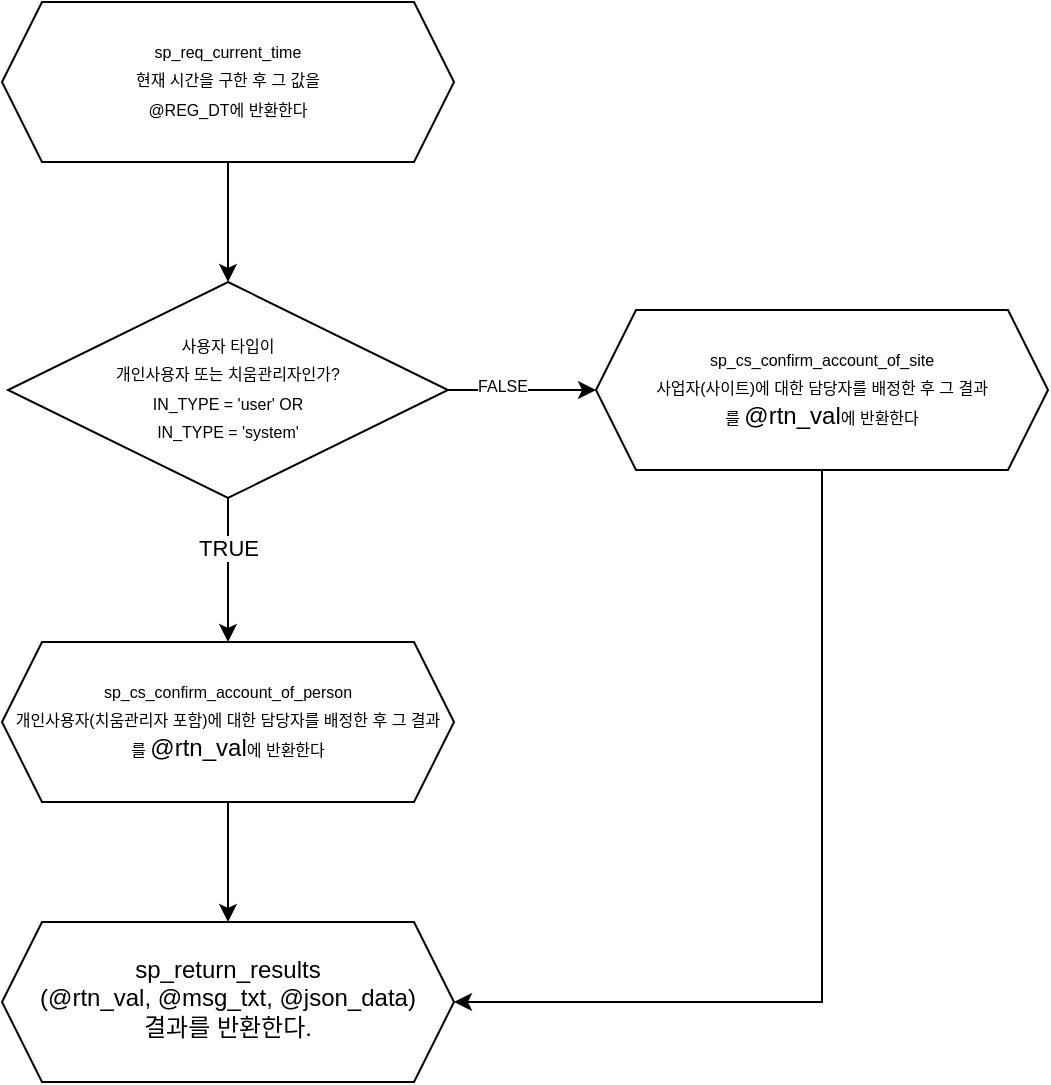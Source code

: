 <mxfile version="16.5.6" type="device"><diagram id="gTH8JG6gB2gl9lH6GRNe" name="Page-1"><mxGraphModel dx="3733" dy="1552" grid="1" gridSize="10" guides="1" tooltips="1" connect="1" arrows="1" fold="1" page="1" pageScale="1" pageWidth="827" pageHeight="1169" math="0" shadow="0"><root><mxCell id="0"/><mxCell id="1" parent="0"/><mxCell id="MR6zAl-VjhmR9KqZO3Rc-1" value="" style="edgeStyle=orthogonalEdgeStyle;rounded=0;orthogonalLoop=1;jettySize=auto;html=1;fontSize=8;exitX=0.5;exitY=1;exitDx=0;exitDy=0;entryX=0.5;entryY=0;entryDx=0;entryDy=0;" edge="1" parent="1" source="MR6zAl-VjhmR9KqZO3Rc-2" target="MR6zAl-VjhmR9KqZO3Rc-34"><mxGeometry relative="1" as="geometry"><mxPoint x="-562" y="322" as="sourcePoint"/><mxPoint x="-562" y="194" as="targetPoint"/></mxGeometry></mxCell><mxCell id="MR6zAl-VjhmR9KqZO3Rc-2" value="&lt;font style=&quot;font-size: 8px&quot;&gt;sp_req_current_time&lt;br&gt;현재 시간을 구한 후 그 값을&lt;br&gt;@REG_DT에 반환한다&lt;/font&gt;" style="shape=hexagon;perimeter=hexagonPerimeter2;whiteSpace=wrap;html=1;fixedSize=1;shadow=0;strokeWidth=1;spacing=6;spacingTop=-4;" vertex="1" parent="1"><mxGeometry x="-675" y="60" width="226" height="80" as="geometry"/></mxCell><mxCell id="MR6zAl-VjhmR9KqZO3Rc-10" value="sp_return_results&lt;br&gt;(@rtn_val, @msg_txt, @json_data)&lt;br&gt;결과를 반환한다." style="shape=hexagon;perimeter=hexagonPerimeter2;whiteSpace=wrap;html=1;fixedSize=1;shadow=0;strokeWidth=1;spacing=6;spacingTop=-4;" vertex="1" parent="1"><mxGeometry x="-675" y="520" width="226" height="80" as="geometry"/></mxCell><mxCell id="MR6zAl-VjhmR9KqZO3Rc-36" value="" style="edgeStyle=orthogonalEdgeStyle;rounded=0;orthogonalLoop=1;jettySize=auto;html=1;entryX=0.5;entryY=0;entryDx=0;entryDy=0;" edge="1" parent="1" source="MR6zAl-VjhmR9KqZO3Rc-34" target="MR6zAl-VjhmR9KqZO3Rc-104"><mxGeometry relative="1" as="geometry"><mxPoint x="-562" y="360" as="targetPoint"/></mxGeometry></mxCell><mxCell id="MR6zAl-VjhmR9KqZO3Rc-37" value="TRUE" style="edgeLabel;html=1;align=center;verticalAlign=middle;resizable=0;points=[];" vertex="1" connectable="0" parent="MR6zAl-VjhmR9KqZO3Rc-36"><mxGeometry x="-0.308" relative="1" as="geometry"><mxPoint as="offset"/></mxGeometry></mxCell><mxCell id="MR6zAl-VjhmR9KqZO3Rc-63" value="" style="edgeStyle=orthogonalEdgeStyle;rounded=0;orthogonalLoop=1;jettySize=auto;html=1;fontSize=8;" edge="1" parent="1" source="MR6zAl-VjhmR9KqZO3Rc-34" target="MR6zAl-VjhmR9KqZO3Rc-62"><mxGeometry relative="1" as="geometry"/></mxCell><mxCell id="MR6zAl-VjhmR9KqZO3Rc-64" value="FALSE" style="edgeLabel;html=1;align=center;verticalAlign=middle;resizable=0;points=[];fontSize=8;" vertex="1" connectable="0" parent="MR6zAl-VjhmR9KqZO3Rc-63"><mxGeometry x="-0.286" y="2" relative="1" as="geometry"><mxPoint as="offset"/></mxGeometry></mxCell><mxCell id="MR6zAl-VjhmR9KqZO3Rc-34" value="&lt;font&gt;&lt;span style=&quot;font-size: 8px&quot;&gt;사용자 타입이 &lt;br&gt;개인사용자 또는 치움관리자인가?&lt;br&gt;&lt;/span&gt;&lt;span style=&quot;font-size: 8px&quot;&gt;IN_TYPE = 'user' OR &lt;br&gt;IN_TYPE = 'system'&lt;/span&gt;&lt;br&gt;&lt;/font&gt;" style="rhombus;whiteSpace=wrap;html=1;shadow=0;fontFamily=Helvetica;fontSize=12;align=center;strokeWidth=1;spacing=6;spacingTop=-4;" vertex="1" parent="1"><mxGeometry x="-672" y="200" width="220" height="108" as="geometry"/></mxCell><mxCell id="MR6zAl-VjhmR9KqZO3Rc-105" value="" style="edgeStyle=orthogonalEdgeStyle;rounded=0;orthogonalLoop=1;jettySize=auto;html=1;fontSize=8;exitX=0.5;exitY=1;exitDx=0;exitDy=0;entryX=1;entryY=0.5;entryDx=0;entryDy=0;" edge="1" parent="1" source="MR6zAl-VjhmR9KqZO3Rc-62" target="MR6zAl-VjhmR9KqZO3Rc-10"><mxGeometry relative="1" as="geometry"/></mxCell><mxCell id="MR6zAl-VjhmR9KqZO3Rc-62" value="&lt;font style=&quot;font-size: 8px&quot;&gt;sp_cs_confirm_account_of_site&lt;br&gt;사업자(사이트)에 대한 담당자를 배정한 후 그 결과를&amp;nbsp;&lt;span style=&quot;font-size: 12px&quot;&gt;@rtn_val&lt;/span&gt;에 반환한다&lt;/font&gt;" style="shape=hexagon;perimeter=hexagonPerimeter2;whiteSpace=wrap;html=1;fixedSize=1;shadow=0;strokeWidth=1;spacing=6;spacingTop=-4;" vertex="1" parent="1"><mxGeometry x="-378" y="214" width="226" height="80" as="geometry"/></mxCell><mxCell id="MR6zAl-VjhmR9KqZO3Rc-106" value="" style="edgeStyle=orthogonalEdgeStyle;rounded=0;orthogonalLoop=1;jettySize=auto;html=1;fontSize=8;" edge="1" parent="1" source="MR6zAl-VjhmR9KqZO3Rc-104" target="MR6zAl-VjhmR9KqZO3Rc-10"><mxGeometry relative="1" as="geometry"/></mxCell><mxCell id="MR6zAl-VjhmR9KqZO3Rc-104" value="&lt;span style=&quot;font-size: 8px&quot;&gt;sp_cs_confirm_account_of_person&lt;/span&gt;&lt;br style=&quot;font-size: 8px&quot;&gt;&lt;span style=&quot;font-size: 8px&quot;&gt;개인사용자(치움관리자 포함)에 대한 담당자를 배정한 후 그 결과를&amp;nbsp;&lt;/span&gt;@rtn_val&lt;span style=&quot;font-size: 8px&quot;&gt;에 반환한다&lt;/span&gt;" style="shape=hexagon;perimeter=hexagonPerimeter2;whiteSpace=wrap;html=1;fixedSize=1;shadow=0;strokeWidth=1;spacing=6;spacingTop=-4;" vertex="1" parent="1"><mxGeometry x="-675" y="380" width="226" height="80" as="geometry"/></mxCell></root></mxGraphModel></diagram></mxfile>